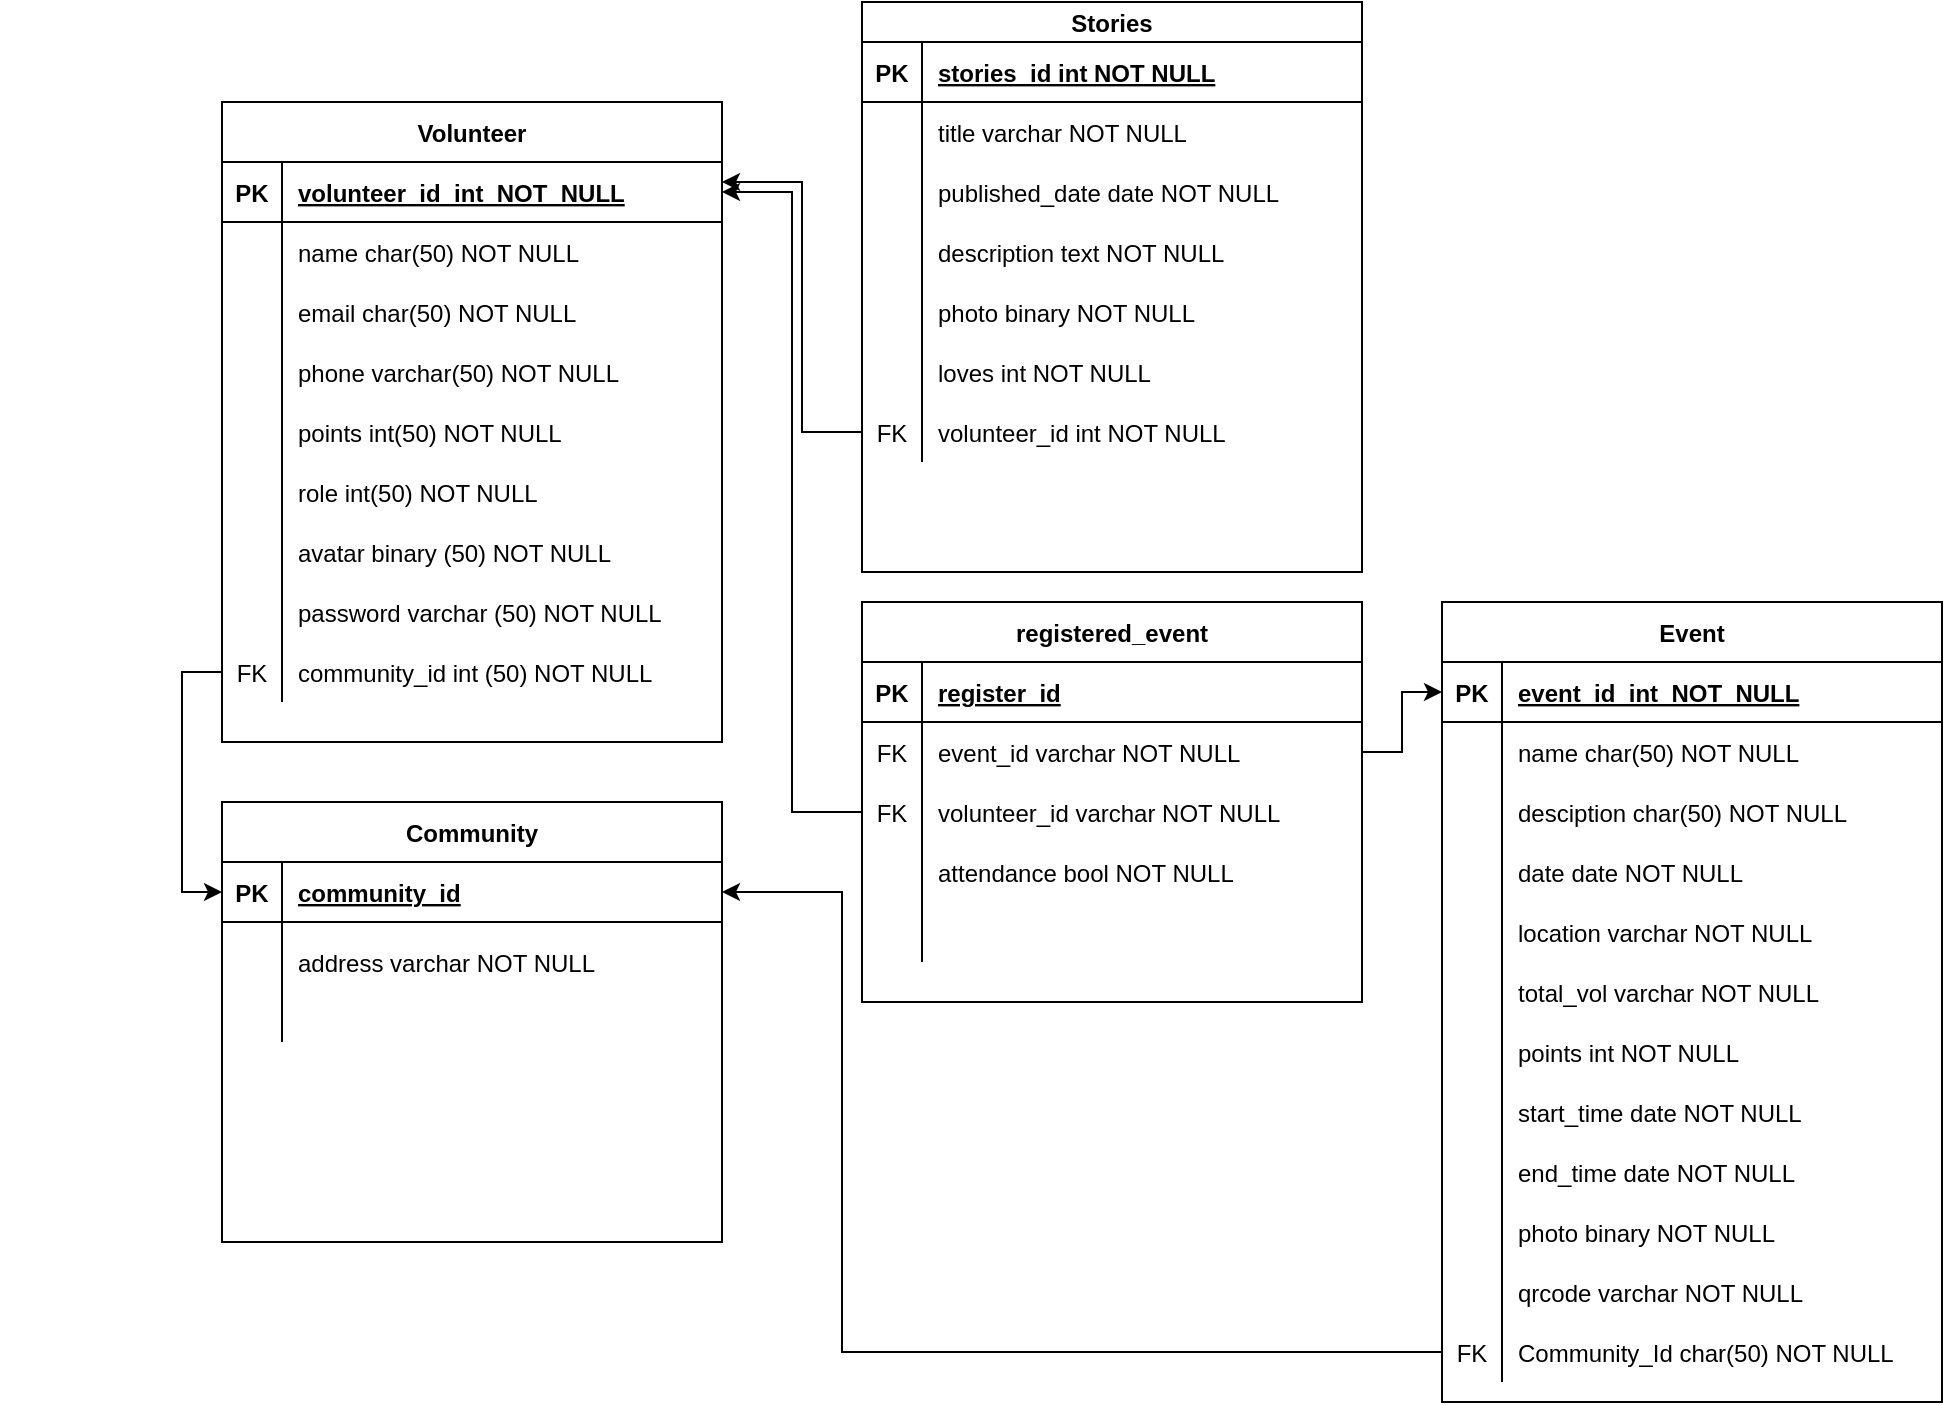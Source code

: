 <mxfile version="13.6.0" type="github">
  <diagram id="R2lEEEUBdFMjLlhIrx00" name="Page-1">
    <mxGraphModel dx="2208" dy="614" grid="1" gridSize="10" guides="1" tooltips="1" connect="1" arrows="1" fold="1" page="1" pageScale="1" pageWidth="850" pageHeight="1100" math="0" shadow="0" extFonts="Permanent Marker^https://fonts.googleapis.com/css?family=Permanent+Marker">
      <root>
        <mxCell id="0" />
        <mxCell id="1" parent="0" />
        <mxCell id="UrVOY2T2oLDx4x-EvU1f-36" style="edgeStyle=orthogonalEdgeStyle;rounded=0;orthogonalLoop=1;jettySize=auto;html=1;exitX=0;exitY=0.5;exitDx=0;exitDy=0;entryX=0;entryY=0.5;entryDx=0;entryDy=0;" parent="1" source="wytspGFwiW26SMxLXYk_-42" target="C-vyLk0tnHw3VtMMgP7b-14" edge="1">
          <mxGeometry relative="1" as="geometry" />
        </mxCell>
        <mxCell id="C-vyLk0tnHw3VtMMgP7b-2" value="Stories" style="shape=table;startSize=20;container=1;collapsible=1;childLayout=tableLayout;fixedRows=1;rowLines=0;fontStyle=1;align=center;resizeLast=1;" parent="1" vertex="1">
          <mxGeometry x="190" width="250" height="285" as="geometry" />
        </mxCell>
        <mxCell id="C-vyLk0tnHw3VtMMgP7b-3" value="" style="shape=partialRectangle;collapsible=0;dropTarget=0;pointerEvents=0;fillColor=none;points=[[0,0.5],[1,0.5]];portConstraint=eastwest;top=0;left=0;right=0;bottom=1;" parent="C-vyLk0tnHw3VtMMgP7b-2" vertex="1">
          <mxGeometry y="20" width="250" height="30" as="geometry" />
        </mxCell>
        <mxCell id="C-vyLk0tnHw3VtMMgP7b-4" value="PK" style="shape=partialRectangle;overflow=hidden;connectable=0;fillColor=none;top=0;left=0;bottom=0;right=0;fontStyle=1;" parent="C-vyLk0tnHw3VtMMgP7b-3" vertex="1">
          <mxGeometry width="30" height="30" as="geometry" />
        </mxCell>
        <mxCell id="C-vyLk0tnHw3VtMMgP7b-5" value="stories_id int NOT NULL " style="shape=partialRectangle;overflow=hidden;connectable=0;fillColor=none;top=0;left=0;bottom=0;right=0;align=left;spacingLeft=6;fontStyle=5;" parent="C-vyLk0tnHw3VtMMgP7b-3" vertex="1">
          <mxGeometry x="30" width="220" height="30" as="geometry" />
        </mxCell>
        <mxCell id="C-vyLk0tnHw3VtMMgP7b-6" value="" style="shape=partialRectangle;collapsible=0;dropTarget=0;pointerEvents=0;fillColor=none;points=[[0,0.5],[1,0.5]];portConstraint=eastwest;top=0;left=0;right=0;bottom=0;" parent="C-vyLk0tnHw3VtMMgP7b-2" vertex="1">
          <mxGeometry y="50" width="250" height="30" as="geometry" />
        </mxCell>
        <mxCell id="C-vyLk0tnHw3VtMMgP7b-7" value="" style="shape=partialRectangle;overflow=hidden;connectable=0;fillColor=none;top=0;left=0;bottom=0;right=0;" parent="C-vyLk0tnHw3VtMMgP7b-6" vertex="1">
          <mxGeometry width="30" height="30" as="geometry" />
        </mxCell>
        <mxCell id="C-vyLk0tnHw3VtMMgP7b-8" value="title varchar NOT NULL" style="shape=partialRectangle;overflow=hidden;connectable=0;fillColor=none;top=0;left=0;bottom=0;right=0;align=left;spacingLeft=6;" parent="C-vyLk0tnHw3VtMMgP7b-6" vertex="1">
          <mxGeometry x="30" width="220" height="30" as="geometry" />
        </mxCell>
        <mxCell id="C-vyLk0tnHw3VtMMgP7b-9" value="" style="shape=partialRectangle;collapsible=0;dropTarget=0;pointerEvents=0;fillColor=none;points=[[0,0.5],[1,0.5]];portConstraint=eastwest;top=0;left=0;right=0;bottom=0;" parent="C-vyLk0tnHw3VtMMgP7b-2" vertex="1">
          <mxGeometry y="80" width="250" height="30" as="geometry" />
        </mxCell>
        <mxCell id="C-vyLk0tnHw3VtMMgP7b-10" value="" style="shape=partialRectangle;overflow=hidden;connectable=0;fillColor=none;top=0;left=0;bottom=0;right=0;" parent="C-vyLk0tnHw3VtMMgP7b-9" vertex="1">
          <mxGeometry width="30" height="30" as="geometry" />
        </mxCell>
        <mxCell id="C-vyLk0tnHw3VtMMgP7b-11" value="published_date date NOT NULL" style="shape=partialRectangle;overflow=hidden;connectable=0;fillColor=none;top=0;left=0;bottom=0;right=0;align=left;spacingLeft=6;" parent="C-vyLk0tnHw3VtMMgP7b-9" vertex="1">
          <mxGeometry x="30" width="220" height="30" as="geometry" />
        </mxCell>
        <mxCell id="wytspGFwiW26SMxLXYk_-59" value="" style="shape=partialRectangle;collapsible=0;dropTarget=0;pointerEvents=0;fillColor=none;top=0;left=0;bottom=0;right=0;points=[[0,0.5],[1,0.5]];portConstraint=eastwest;" vertex="1" parent="C-vyLk0tnHw3VtMMgP7b-2">
          <mxGeometry y="110" width="250" height="30" as="geometry" />
        </mxCell>
        <mxCell id="wytspGFwiW26SMxLXYk_-60" value="" style="shape=partialRectangle;connectable=0;fillColor=none;top=0;left=0;bottom=0;right=0;editable=1;overflow=hidden;" vertex="1" parent="wytspGFwiW26SMxLXYk_-59">
          <mxGeometry width="30" height="30" as="geometry" />
        </mxCell>
        <mxCell id="wytspGFwiW26SMxLXYk_-61" value="description text NOT NULL" style="shape=partialRectangle;connectable=0;fillColor=none;top=0;left=0;bottom=0;right=0;align=left;spacingLeft=6;overflow=hidden;" vertex="1" parent="wytspGFwiW26SMxLXYk_-59">
          <mxGeometry x="30" width="220" height="30" as="geometry" />
        </mxCell>
        <mxCell id="wytspGFwiW26SMxLXYk_-66" value="" style="shape=partialRectangle;collapsible=0;dropTarget=0;pointerEvents=0;fillColor=none;top=0;left=0;bottom=0;right=0;points=[[0,0.5],[1,0.5]];portConstraint=eastwest;" vertex="1" parent="C-vyLk0tnHw3VtMMgP7b-2">
          <mxGeometry y="140" width="250" height="30" as="geometry" />
        </mxCell>
        <mxCell id="wytspGFwiW26SMxLXYk_-67" value="" style="shape=partialRectangle;connectable=0;fillColor=none;top=0;left=0;bottom=0;right=0;editable=1;overflow=hidden;" vertex="1" parent="wytspGFwiW26SMxLXYk_-66">
          <mxGeometry width="30" height="30" as="geometry" />
        </mxCell>
        <mxCell id="wytspGFwiW26SMxLXYk_-68" value="photo binary NOT NULL" style="shape=partialRectangle;connectable=0;fillColor=none;top=0;left=0;bottom=0;right=0;align=left;spacingLeft=6;overflow=hidden;" vertex="1" parent="wytspGFwiW26SMxLXYk_-66">
          <mxGeometry x="30" width="220" height="30" as="geometry" />
        </mxCell>
        <mxCell id="wytspGFwiW26SMxLXYk_-69" value="" style="shape=partialRectangle;collapsible=0;dropTarget=0;pointerEvents=0;fillColor=none;top=0;left=0;bottom=0;right=0;points=[[0,0.5],[1,0.5]];portConstraint=eastwest;" vertex="1" parent="C-vyLk0tnHw3VtMMgP7b-2">
          <mxGeometry y="170" width="250" height="30" as="geometry" />
        </mxCell>
        <mxCell id="wytspGFwiW26SMxLXYk_-70" value="" style="shape=partialRectangle;connectable=0;fillColor=none;top=0;left=0;bottom=0;right=0;editable=1;overflow=hidden;" vertex="1" parent="wytspGFwiW26SMxLXYk_-69">
          <mxGeometry width="30" height="30" as="geometry" />
        </mxCell>
        <mxCell id="wytspGFwiW26SMxLXYk_-71" value="loves int NOT NULL" style="shape=partialRectangle;connectable=0;fillColor=none;top=0;left=0;bottom=0;right=0;align=left;spacingLeft=6;overflow=hidden;" vertex="1" parent="wytspGFwiW26SMxLXYk_-69">
          <mxGeometry x="30" width="220" height="30" as="geometry" />
        </mxCell>
        <mxCell id="wytspGFwiW26SMxLXYk_-72" value="" style="shape=partialRectangle;collapsible=0;dropTarget=0;pointerEvents=0;fillColor=none;top=0;left=0;bottom=0;right=0;points=[[0,0.5],[1,0.5]];portConstraint=eastwest;" vertex="1" parent="C-vyLk0tnHw3VtMMgP7b-2">
          <mxGeometry y="200" width="250" height="30" as="geometry" />
        </mxCell>
        <mxCell id="wytspGFwiW26SMxLXYk_-73" value="FK" style="shape=partialRectangle;connectable=0;fillColor=none;top=0;left=0;bottom=0;right=0;fontStyle=0;overflow=hidden;" vertex="1" parent="wytspGFwiW26SMxLXYk_-72">
          <mxGeometry width="30" height="30" as="geometry" />
        </mxCell>
        <mxCell id="wytspGFwiW26SMxLXYk_-74" value="volunteer_id int NOT NULL" style="shape=partialRectangle;connectable=0;fillColor=none;top=0;left=0;bottom=0;right=0;align=left;spacingLeft=6;fontStyle=0;overflow=hidden;" vertex="1" parent="wytspGFwiW26SMxLXYk_-72">
          <mxGeometry x="30" width="220" height="30" as="geometry" />
        </mxCell>
        <mxCell id="C-vyLk0tnHw3VtMMgP7b-23" value="Volunteer" style="shape=table;startSize=30;container=1;collapsible=1;childLayout=tableLayout;fixedRows=1;rowLines=0;fontStyle=1;align=center;resizeLast=1;" parent="1" vertex="1">
          <mxGeometry x="-130" y="50" width="250" height="320" as="geometry">
            <mxRectangle x="-240" y="40" width="90" height="30" as="alternateBounds" />
          </mxGeometry>
        </mxCell>
        <mxCell id="C-vyLk0tnHw3VtMMgP7b-24" value="" style="shape=partialRectangle;collapsible=0;dropTarget=0;pointerEvents=0;fillColor=none;points=[[0,0.5],[1,0.5]];portConstraint=eastwest;top=0;left=0;right=0;bottom=1;" parent="C-vyLk0tnHw3VtMMgP7b-23" vertex="1">
          <mxGeometry y="30" width="250" height="30" as="geometry" />
        </mxCell>
        <mxCell id="C-vyLk0tnHw3VtMMgP7b-25" value="PK" style="shape=partialRectangle;overflow=hidden;connectable=0;fillColor=none;top=0;left=0;bottom=0;right=0;fontStyle=1;" parent="C-vyLk0tnHw3VtMMgP7b-24" vertex="1">
          <mxGeometry width="30" height="30" as="geometry" />
        </mxCell>
        <mxCell id="C-vyLk0tnHw3VtMMgP7b-26" value="volunteer_id_int_NOT_NULL" style="shape=partialRectangle;overflow=hidden;connectable=0;fillColor=none;top=0;left=0;bottom=0;right=0;align=left;spacingLeft=6;fontStyle=5;" parent="C-vyLk0tnHw3VtMMgP7b-24" vertex="1">
          <mxGeometry x="30" width="220" height="30" as="geometry" />
        </mxCell>
        <mxCell id="C-vyLk0tnHw3VtMMgP7b-27" value="" style="shape=partialRectangle;collapsible=0;dropTarget=0;pointerEvents=0;fillColor=none;points=[[0,0.5],[1,0.5]];portConstraint=eastwest;top=0;left=0;right=0;bottom=0;" parent="C-vyLk0tnHw3VtMMgP7b-23" vertex="1">
          <mxGeometry y="60" width="250" height="30" as="geometry" />
        </mxCell>
        <mxCell id="C-vyLk0tnHw3VtMMgP7b-28" value="" style="shape=partialRectangle;overflow=hidden;connectable=0;fillColor=none;top=0;left=0;bottom=0;right=0;" parent="C-vyLk0tnHw3VtMMgP7b-27" vertex="1">
          <mxGeometry width="30" height="30" as="geometry" />
        </mxCell>
        <mxCell id="C-vyLk0tnHw3VtMMgP7b-29" value="name char(50) NOT NULL" style="shape=partialRectangle;overflow=hidden;connectable=0;fillColor=none;top=0;left=0;bottom=0;right=0;align=left;spacingLeft=6;" parent="C-vyLk0tnHw3VtMMgP7b-27" vertex="1">
          <mxGeometry x="30" width="220" height="30" as="geometry" />
        </mxCell>
        <mxCell id="wytspGFwiW26SMxLXYk_-13" value="" style="shape=partialRectangle;collapsible=0;dropTarget=0;pointerEvents=0;fillColor=none;top=0;left=0;bottom=0;right=0;points=[[0,0.5],[1,0.5]];portConstraint=eastwest;" vertex="1" parent="C-vyLk0tnHw3VtMMgP7b-23">
          <mxGeometry y="90" width="250" height="30" as="geometry" />
        </mxCell>
        <mxCell id="wytspGFwiW26SMxLXYk_-14" value="" style="shape=partialRectangle;connectable=0;fillColor=none;top=0;left=0;bottom=0;right=0;fontStyle=0;overflow=hidden;" vertex="1" parent="wytspGFwiW26SMxLXYk_-13">
          <mxGeometry width="30" height="30" as="geometry" />
        </mxCell>
        <mxCell id="wytspGFwiW26SMxLXYk_-15" value="email char(50) NOT NULL" style="shape=partialRectangle;connectable=0;fillColor=none;top=0;left=0;bottom=0;right=0;align=left;spacingLeft=6;fontStyle=0;overflow=hidden;" vertex="1" parent="wytspGFwiW26SMxLXYk_-13">
          <mxGeometry x="30" width="220" height="30" as="geometry" />
        </mxCell>
        <mxCell id="wytspGFwiW26SMxLXYk_-19" value="" style="shape=partialRectangle;collapsible=0;dropTarget=0;pointerEvents=0;fillColor=none;top=0;left=0;bottom=0;right=0;points=[[0,0.5],[1,0.5]];portConstraint=eastwest;" vertex="1" parent="C-vyLk0tnHw3VtMMgP7b-23">
          <mxGeometry y="120" width="250" height="30" as="geometry" />
        </mxCell>
        <mxCell id="wytspGFwiW26SMxLXYk_-20" value="" style="shape=partialRectangle;connectable=0;fillColor=none;top=0;left=0;bottom=0;right=0;editable=1;overflow=hidden;" vertex="1" parent="wytspGFwiW26SMxLXYk_-19">
          <mxGeometry width="30" height="30" as="geometry" />
        </mxCell>
        <mxCell id="wytspGFwiW26SMxLXYk_-21" value="phone varchar(50) NOT NULL" style="shape=partialRectangle;connectable=0;fillColor=none;top=0;left=0;bottom=0;right=0;align=left;spacingLeft=6;overflow=hidden;" vertex="1" parent="wytspGFwiW26SMxLXYk_-19">
          <mxGeometry x="30" width="220" height="30" as="geometry" />
        </mxCell>
        <mxCell id="wytspGFwiW26SMxLXYk_-29" value="" style="shape=partialRectangle;collapsible=0;dropTarget=0;pointerEvents=0;fillColor=none;top=0;left=0;bottom=0;right=0;points=[[0,0.5],[1,0.5]];portConstraint=eastwest;" vertex="1" parent="C-vyLk0tnHw3VtMMgP7b-23">
          <mxGeometry y="150" width="250" height="30" as="geometry" />
        </mxCell>
        <mxCell id="wytspGFwiW26SMxLXYk_-30" value="" style="shape=partialRectangle;connectable=0;fillColor=none;top=0;left=0;bottom=0;right=0;fontStyle=0;overflow=hidden;" vertex="1" parent="wytspGFwiW26SMxLXYk_-29">
          <mxGeometry width="30" height="30" as="geometry" />
        </mxCell>
        <mxCell id="wytspGFwiW26SMxLXYk_-31" value="points int(50) NOT NULL" style="shape=partialRectangle;connectable=0;fillColor=none;top=0;left=0;bottom=0;right=0;align=left;spacingLeft=6;fontStyle=0;overflow=hidden;" vertex="1" parent="wytspGFwiW26SMxLXYk_-29">
          <mxGeometry x="30" width="220" height="30" as="geometry" />
        </mxCell>
        <mxCell id="wytspGFwiW26SMxLXYk_-36" value="" style="shape=partialRectangle;collapsible=0;dropTarget=0;pointerEvents=0;fillColor=none;top=0;left=0;bottom=0;right=0;points=[[0,0.5],[1,0.5]];portConstraint=eastwest;" vertex="1" parent="C-vyLk0tnHw3VtMMgP7b-23">
          <mxGeometry y="180" width="250" height="30" as="geometry" />
        </mxCell>
        <mxCell id="wytspGFwiW26SMxLXYk_-37" value="" style="shape=partialRectangle;connectable=0;fillColor=none;top=0;left=0;bottom=0;right=0;fontStyle=0;overflow=hidden;" vertex="1" parent="wytspGFwiW26SMxLXYk_-36">
          <mxGeometry width="30" height="30" as="geometry" />
        </mxCell>
        <mxCell id="wytspGFwiW26SMxLXYk_-38" value="role int(50) NOT NULL" style="shape=partialRectangle;connectable=0;fillColor=none;top=0;left=0;bottom=0;right=0;align=left;spacingLeft=6;fontStyle=0;overflow=hidden;" vertex="1" parent="wytspGFwiW26SMxLXYk_-36">
          <mxGeometry x="30" width="220" height="30" as="geometry" />
        </mxCell>
        <mxCell id="wytspGFwiW26SMxLXYk_-45" value="" style="shape=partialRectangle;collapsible=0;dropTarget=0;pointerEvents=0;fillColor=none;top=0;left=0;bottom=0;right=0;points=[[0,0.5],[1,0.5]];portConstraint=eastwest;" vertex="1" parent="C-vyLk0tnHw3VtMMgP7b-23">
          <mxGeometry y="210" width="250" height="30" as="geometry" />
        </mxCell>
        <mxCell id="wytspGFwiW26SMxLXYk_-46" value="" style="shape=partialRectangle;connectable=0;fillColor=none;top=0;left=0;bottom=0;right=0;fontStyle=0;overflow=hidden;" vertex="1" parent="wytspGFwiW26SMxLXYk_-45">
          <mxGeometry width="30" height="30" as="geometry" />
        </mxCell>
        <mxCell id="wytspGFwiW26SMxLXYk_-47" value="avatar binary (50) NOT NULL" style="shape=partialRectangle;connectable=0;fillColor=none;top=0;left=0;bottom=0;right=0;align=left;spacingLeft=6;fontStyle=0;overflow=hidden;" vertex="1" parent="wytspGFwiW26SMxLXYk_-45">
          <mxGeometry x="30" width="220" height="30" as="geometry" />
        </mxCell>
        <mxCell id="wytspGFwiW26SMxLXYk_-39" value="" style="shape=partialRectangle;collapsible=0;dropTarget=0;pointerEvents=0;fillColor=none;top=0;left=0;bottom=0;right=0;points=[[0,0.5],[1,0.5]];portConstraint=eastwest;" vertex="1" parent="C-vyLk0tnHw3VtMMgP7b-23">
          <mxGeometry y="240" width="250" height="30" as="geometry" />
        </mxCell>
        <mxCell id="wytspGFwiW26SMxLXYk_-40" value="" style="shape=partialRectangle;connectable=0;fillColor=none;top=0;left=0;bottom=0;right=0;fontStyle=0;overflow=hidden;" vertex="1" parent="wytspGFwiW26SMxLXYk_-39">
          <mxGeometry width="30" height="30" as="geometry" />
        </mxCell>
        <mxCell id="wytspGFwiW26SMxLXYk_-41" value="password varchar (50) NOT NULL" style="shape=partialRectangle;connectable=0;fillColor=none;top=0;left=0;bottom=0;right=0;align=left;spacingLeft=6;fontStyle=0;overflow=hidden;" vertex="1" parent="wytspGFwiW26SMxLXYk_-39">
          <mxGeometry x="30" width="220" height="30" as="geometry" />
        </mxCell>
        <mxCell id="wytspGFwiW26SMxLXYk_-42" value="" style="shape=partialRectangle;collapsible=0;dropTarget=0;pointerEvents=0;fillColor=none;top=0;left=0;bottom=0;right=0;points=[[0,0.5],[1,0.5]];portConstraint=eastwest;" vertex="1" parent="C-vyLk0tnHw3VtMMgP7b-23">
          <mxGeometry y="270" width="250" height="30" as="geometry" />
        </mxCell>
        <mxCell id="wytspGFwiW26SMxLXYk_-43" value="FK" style="shape=partialRectangle;connectable=0;fillColor=none;top=0;left=0;bottom=0;right=0;fontStyle=0;overflow=hidden;" vertex="1" parent="wytspGFwiW26SMxLXYk_-42">
          <mxGeometry width="30" height="30" as="geometry" />
        </mxCell>
        <mxCell id="wytspGFwiW26SMxLXYk_-44" value="community_id int (50) NOT NULL" style="shape=partialRectangle;connectable=0;fillColor=none;top=0;left=0;bottom=0;right=0;align=left;spacingLeft=6;fontStyle=0;overflow=hidden;" vertex="1" parent="wytspGFwiW26SMxLXYk_-42">
          <mxGeometry x="30" width="220" height="30" as="geometry" />
        </mxCell>
        <mxCell id="UrVOY2T2oLDx4x-EvU1f-37" value="" style="group" parent="1" vertex="1" connectable="0">
          <mxGeometry x="-130" y="400" width="250" height="220" as="geometry" />
        </mxCell>
        <mxCell id="C-vyLk0tnHw3VtMMgP7b-13" value="Community" style="shape=table;startSize=30;container=1;collapsible=1;childLayout=tableLayout;fixedRows=1;rowLines=0;fontStyle=1;align=center;resizeLast=1;" parent="UrVOY2T2oLDx4x-EvU1f-37" vertex="1">
          <mxGeometry width="250" height="220" as="geometry" />
        </mxCell>
        <mxCell id="C-vyLk0tnHw3VtMMgP7b-14" value="" style="shape=partialRectangle;collapsible=0;dropTarget=0;pointerEvents=0;fillColor=none;points=[[0,0.5],[1,0.5]];portConstraint=eastwest;top=0;left=0;right=0;bottom=1;" parent="C-vyLk0tnHw3VtMMgP7b-13" vertex="1">
          <mxGeometry y="30" width="250" height="30" as="geometry" />
        </mxCell>
        <mxCell id="C-vyLk0tnHw3VtMMgP7b-15" value="PK" style="shape=partialRectangle;overflow=hidden;connectable=0;fillColor=none;top=0;left=0;bottom=0;right=0;fontStyle=1;" parent="C-vyLk0tnHw3VtMMgP7b-14" vertex="1">
          <mxGeometry width="30" height="30" as="geometry" />
        </mxCell>
        <mxCell id="C-vyLk0tnHw3VtMMgP7b-16" value="community_id" style="shape=partialRectangle;overflow=hidden;connectable=0;fillColor=none;top=0;left=0;bottom=0;right=0;align=left;spacingLeft=6;fontStyle=5;" parent="C-vyLk0tnHw3VtMMgP7b-14" vertex="1">
          <mxGeometry x="30" width="220" height="30" as="geometry" />
        </mxCell>
        <mxCell id="C-vyLk0tnHw3VtMMgP7b-17" value="" style="shape=partialRectangle;collapsible=0;dropTarget=0;pointerEvents=0;fillColor=none;points=[[0,0.5],[1,0.5]];portConstraint=eastwest;top=0;left=0;right=0;bottom=0;" parent="C-vyLk0tnHw3VtMMgP7b-13" vertex="1">
          <mxGeometry y="60" width="250" height="30" as="geometry" />
        </mxCell>
        <mxCell id="C-vyLk0tnHw3VtMMgP7b-18" value="" style="shape=partialRectangle;overflow=hidden;connectable=0;fillColor=none;top=0;left=0;bottom=0;right=0;" parent="C-vyLk0tnHw3VtMMgP7b-17" vertex="1">
          <mxGeometry width="30" height="30" as="geometry" />
        </mxCell>
        <mxCell id="C-vyLk0tnHw3VtMMgP7b-19" value="" style="shape=partialRectangle;overflow=hidden;connectable=0;fillColor=none;top=0;left=0;bottom=0;right=0;align=left;spacingLeft=6;" parent="C-vyLk0tnHw3VtMMgP7b-17" vertex="1">
          <mxGeometry x="30" width="220" height="30" as="geometry" />
        </mxCell>
        <mxCell id="C-vyLk0tnHw3VtMMgP7b-20" value="" style="shape=partialRectangle;collapsible=0;dropTarget=0;pointerEvents=0;fillColor=none;points=[[0,0.5],[1,0.5]];portConstraint=eastwest;top=0;left=0;right=0;bottom=0;" parent="C-vyLk0tnHw3VtMMgP7b-13" vertex="1">
          <mxGeometry y="90" width="250" height="30" as="geometry" />
        </mxCell>
        <mxCell id="C-vyLk0tnHw3VtMMgP7b-21" value="" style="shape=partialRectangle;overflow=hidden;connectable=0;fillColor=none;top=0;left=0;bottom=0;right=0;" parent="C-vyLk0tnHw3VtMMgP7b-20" vertex="1">
          <mxGeometry width="30" height="30" as="geometry" />
        </mxCell>
        <mxCell id="C-vyLk0tnHw3VtMMgP7b-22" value="" style="shape=partialRectangle;overflow=hidden;connectable=0;fillColor=none;top=0;left=0;bottom=0;right=0;align=left;spacingLeft=6;" parent="C-vyLk0tnHw3VtMMgP7b-20" vertex="1">
          <mxGeometry x="30" width="220" height="30" as="geometry" />
        </mxCell>
        <mxCell id="UrVOY2T2oLDx4x-EvU1f-34" value="address varchar NOT NULL" style="shape=partialRectangle;overflow=hidden;connectable=0;fillColor=none;top=0;left=0;bottom=0;right=0;align=left;spacingLeft=6;" parent="UrVOY2T2oLDx4x-EvU1f-37" vertex="1">
          <mxGeometry x="30" y="65" width="220" height="30" as="geometry" />
        </mxCell>
        <mxCell id="wytspGFwiW26SMxLXYk_-22" value="" style="shape=partialRectangle;collapsible=0;dropTarget=0;pointerEvents=0;fillColor=none;top=0;left=0;bottom=0;right=0;points=[[0,0.5],[1,0.5]];portConstraint=eastwest;" vertex="1" parent="1">
          <mxGeometry x="-240" y="200" width="250" height="30" as="geometry" />
        </mxCell>
        <mxCell id="wytspGFwiW26SMxLXYk_-23" value="" style="shape=partialRectangle;connectable=0;fillColor=none;top=0;left=0;bottom=0;right=0;editable=1;overflow=hidden;" vertex="1" parent="wytspGFwiW26SMxLXYk_-22">
          <mxGeometry width="30" height="30" as="geometry" />
        </mxCell>
        <mxCell id="UrVOY2T2oLDx4x-EvU1f-39" value="registered_event" style="shape=table;startSize=30;container=1;collapsible=1;childLayout=tableLayout;fixedRows=1;rowLines=0;fontStyle=1;align=center;resizeLast=1;" parent="1" vertex="1">
          <mxGeometry x="190" y="300" width="250" height="200" as="geometry" />
        </mxCell>
        <mxCell id="UrVOY2T2oLDx4x-EvU1f-40" value="" style="shape=partialRectangle;collapsible=0;dropTarget=0;pointerEvents=0;fillColor=none;points=[[0,0.5],[1,0.5]];portConstraint=eastwest;top=0;left=0;right=0;bottom=1;" parent="UrVOY2T2oLDx4x-EvU1f-39" vertex="1">
          <mxGeometry y="30" width="250" height="30" as="geometry" />
        </mxCell>
        <mxCell id="UrVOY2T2oLDx4x-EvU1f-41" value="PK" style="shape=partialRectangle;overflow=hidden;connectable=0;fillColor=none;top=0;left=0;bottom=0;right=0;fontStyle=1;" parent="UrVOY2T2oLDx4x-EvU1f-40" vertex="1">
          <mxGeometry width="30" height="30" as="geometry" />
        </mxCell>
        <mxCell id="UrVOY2T2oLDx4x-EvU1f-42" value="register_id" style="shape=partialRectangle;overflow=hidden;connectable=0;fillColor=none;top=0;left=0;bottom=0;right=0;align=left;spacingLeft=6;fontStyle=5;" parent="UrVOY2T2oLDx4x-EvU1f-40" vertex="1">
          <mxGeometry x="30" width="220" height="30" as="geometry" />
        </mxCell>
        <mxCell id="UrVOY2T2oLDx4x-EvU1f-43" value="" style="shape=partialRectangle;collapsible=0;dropTarget=0;pointerEvents=0;fillColor=none;points=[[0,0.5],[1,0.5]];portConstraint=eastwest;top=0;left=0;right=0;bottom=0;" parent="UrVOY2T2oLDx4x-EvU1f-39" vertex="1">
          <mxGeometry y="60" width="250" height="30" as="geometry" />
        </mxCell>
        <mxCell id="UrVOY2T2oLDx4x-EvU1f-44" value="FK" style="shape=partialRectangle;overflow=hidden;connectable=0;fillColor=none;top=0;left=0;bottom=0;right=0;" parent="UrVOY2T2oLDx4x-EvU1f-43" vertex="1">
          <mxGeometry width="30" height="30" as="geometry" />
        </mxCell>
        <mxCell id="UrVOY2T2oLDx4x-EvU1f-45" value="event_id varchar NOT NULL" style="shape=partialRectangle;overflow=hidden;connectable=0;fillColor=none;top=0;left=0;bottom=0;right=0;align=left;spacingLeft=6;" parent="UrVOY2T2oLDx4x-EvU1f-43" vertex="1">
          <mxGeometry x="30" width="220" height="30" as="geometry" />
        </mxCell>
        <mxCell id="wytspGFwiW26SMxLXYk_-55" value="" style="shape=partialRectangle;collapsible=0;dropTarget=0;pointerEvents=0;fillColor=none;top=0;left=0;bottom=0;right=0;points=[[0,0.5],[1,0.5]];portConstraint=eastwest;" vertex="1" parent="UrVOY2T2oLDx4x-EvU1f-39">
          <mxGeometry y="90" width="250" height="30" as="geometry" />
        </mxCell>
        <mxCell id="wytspGFwiW26SMxLXYk_-56" value="FK" style="shape=partialRectangle;connectable=0;fillColor=none;top=0;left=0;bottom=0;right=0;fontStyle=0;overflow=hidden;" vertex="1" parent="wytspGFwiW26SMxLXYk_-55">
          <mxGeometry width="30" height="30" as="geometry" />
        </mxCell>
        <mxCell id="wytspGFwiW26SMxLXYk_-57" value="volunteer_id varchar NOT NULL" style="shape=partialRectangle;connectable=0;fillColor=none;top=0;left=0;bottom=0;right=0;align=left;spacingLeft=6;fontStyle=0;overflow=hidden;" vertex="1" parent="wytspGFwiW26SMxLXYk_-55">
          <mxGeometry x="30" width="220" height="30" as="geometry" />
        </mxCell>
        <mxCell id="wytspGFwiW26SMxLXYk_-52" value="" style="shape=partialRectangle;collapsible=0;dropTarget=0;pointerEvents=0;fillColor=none;top=0;left=0;bottom=0;right=0;points=[[0,0.5],[1,0.5]];portConstraint=eastwest;" vertex="1" parent="UrVOY2T2oLDx4x-EvU1f-39">
          <mxGeometry y="120" width="250" height="30" as="geometry" />
        </mxCell>
        <mxCell id="wytspGFwiW26SMxLXYk_-53" value="" style="shape=partialRectangle;connectable=0;fillColor=none;top=0;left=0;bottom=0;right=0;fontStyle=0;overflow=hidden;" vertex="1" parent="wytspGFwiW26SMxLXYk_-52">
          <mxGeometry width="30" height="30" as="geometry" />
        </mxCell>
        <mxCell id="wytspGFwiW26SMxLXYk_-54" value="attendance bool NOT NULL" style="shape=partialRectangle;connectable=0;fillColor=none;top=0;left=0;bottom=0;right=0;align=left;spacingLeft=6;fontStyle=0;overflow=hidden;" vertex="1" parent="wytspGFwiW26SMxLXYk_-52">
          <mxGeometry x="30" width="220" height="30" as="geometry" />
        </mxCell>
        <mxCell id="wytspGFwiW26SMxLXYk_-48" value="" style="shape=partialRectangle;collapsible=0;dropTarget=0;pointerEvents=0;fillColor=none;top=0;left=0;bottom=0;right=0;points=[[0,0.5],[1,0.5]];portConstraint=eastwest;" vertex="1" parent="UrVOY2T2oLDx4x-EvU1f-39">
          <mxGeometry y="150" width="250" height="30" as="geometry" />
        </mxCell>
        <mxCell id="wytspGFwiW26SMxLXYk_-49" value="" style="shape=partialRectangle;connectable=0;fillColor=none;top=0;left=0;bottom=0;right=0;fontStyle=0;overflow=hidden;" vertex="1" parent="wytspGFwiW26SMxLXYk_-48">
          <mxGeometry width="30" height="30" as="geometry" />
        </mxCell>
        <mxCell id="wytspGFwiW26SMxLXYk_-50" value="" style="shape=partialRectangle;connectable=0;fillColor=none;top=0;left=0;bottom=0;right=0;align=left;spacingLeft=6;fontStyle=0;overflow=hidden;" vertex="1" parent="wytspGFwiW26SMxLXYk_-48">
          <mxGeometry x="30" width="220" height="30" as="geometry" />
        </mxCell>
        <mxCell id="UrVOY2T2oLDx4x-EvU1f-11" value="Event" style="shape=table;startSize=30;container=1;collapsible=1;childLayout=tableLayout;fixedRows=1;rowLines=0;fontStyle=1;align=center;resizeLast=1;" parent="1" vertex="1">
          <mxGeometry x="480" y="300" width="250" height="400" as="geometry" />
        </mxCell>
        <mxCell id="UrVOY2T2oLDx4x-EvU1f-12" value="" style="shape=partialRectangle;collapsible=0;dropTarget=0;pointerEvents=0;fillColor=none;points=[[0,0.5],[1,0.5]];portConstraint=eastwest;top=0;left=0;right=0;bottom=1;" parent="UrVOY2T2oLDx4x-EvU1f-11" vertex="1">
          <mxGeometry y="30" width="250" height="30" as="geometry" />
        </mxCell>
        <mxCell id="UrVOY2T2oLDx4x-EvU1f-13" value="PK" style="shape=partialRectangle;overflow=hidden;connectable=0;fillColor=none;top=0;left=0;bottom=0;right=0;fontStyle=1;" parent="UrVOY2T2oLDx4x-EvU1f-12" vertex="1">
          <mxGeometry width="30" height="30" as="geometry" />
        </mxCell>
        <mxCell id="UrVOY2T2oLDx4x-EvU1f-14" value="event_id_int_NOT_NULL" style="shape=partialRectangle;overflow=hidden;connectable=0;fillColor=none;top=0;left=0;bottom=0;right=0;align=left;spacingLeft=6;fontStyle=5;" parent="UrVOY2T2oLDx4x-EvU1f-12" vertex="1">
          <mxGeometry x="30" width="220" height="30" as="geometry" />
        </mxCell>
        <mxCell id="UrVOY2T2oLDx4x-EvU1f-15" value="" style="shape=partialRectangle;collapsible=0;dropTarget=0;pointerEvents=0;fillColor=none;points=[[0,0.5],[1,0.5]];portConstraint=eastwest;top=0;left=0;right=0;bottom=0;" parent="UrVOY2T2oLDx4x-EvU1f-11" vertex="1">
          <mxGeometry y="60" width="250" height="30" as="geometry" />
        </mxCell>
        <mxCell id="UrVOY2T2oLDx4x-EvU1f-16" value="" style="shape=partialRectangle;overflow=hidden;connectable=0;fillColor=none;top=0;left=0;bottom=0;right=0;" parent="UrVOY2T2oLDx4x-EvU1f-15" vertex="1">
          <mxGeometry width="30" height="30" as="geometry" />
        </mxCell>
        <mxCell id="UrVOY2T2oLDx4x-EvU1f-17" value="name char(50) NOT NULL" style="shape=partialRectangle;overflow=hidden;connectable=0;fillColor=none;top=0;left=0;bottom=0;right=0;align=left;spacingLeft=6;" parent="UrVOY2T2oLDx4x-EvU1f-15" vertex="1">
          <mxGeometry x="30" width="220" height="30" as="geometry" />
        </mxCell>
        <mxCell id="wytspGFwiW26SMxLXYk_-77" value="" style="shape=partialRectangle;collapsible=0;dropTarget=0;pointerEvents=0;fillColor=none;top=0;left=0;bottom=0;right=0;points=[[0,0.5],[1,0.5]];portConstraint=eastwest;" vertex="1" parent="UrVOY2T2oLDx4x-EvU1f-11">
          <mxGeometry y="90" width="250" height="30" as="geometry" />
        </mxCell>
        <mxCell id="wytspGFwiW26SMxLXYk_-78" value="" style="shape=partialRectangle;connectable=0;fillColor=none;top=0;left=0;bottom=0;right=0;editable=1;overflow=hidden;" vertex="1" parent="wytspGFwiW26SMxLXYk_-77">
          <mxGeometry width="30" height="30" as="geometry" />
        </mxCell>
        <mxCell id="wytspGFwiW26SMxLXYk_-79" value="desciption char(50) NOT NULL" style="shape=partialRectangle;connectable=0;fillColor=none;top=0;left=0;bottom=0;right=0;align=left;spacingLeft=6;overflow=hidden;" vertex="1" parent="wytspGFwiW26SMxLXYk_-77">
          <mxGeometry x="30" width="220" height="30" as="geometry" />
        </mxCell>
        <mxCell id="wytspGFwiW26SMxLXYk_-98" value="" style="shape=partialRectangle;collapsible=0;dropTarget=0;pointerEvents=0;fillColor=none;top=0;left=0;bottom=0;right=0;points=[[0,0.5],[1,0.5]];portConstraint=eastwest;" vertex="1" parent="UrVOY2T2oLDx4x-EvU1f-11">
          <mxGeometry y="120" width="250" height="30" as="geometry" />
        </mxCell>
        <mxCell id="wytspGFwiW26SMxLXYk_-99" value="" style="shape=partialRectangle;connectable=0;fillColor=none;top=0;left=0;bottom=0;right=0;editable=1;overflow=hidden;" vertex="1" parent="wytspGFwiW26SMxLXYk_-98">
          <mxGeometry width="30" height="30" as="geometry" />
        </mxCell>
        <mxCell id="wytspGFwiW26SMxLXYk_-100" value="date date NOT NULL" style="shape=partialRectangle;connectable=0;fillColor=none;top=0;left=0;bottom=0;right=0;align=left;spacingLeft=6;overflow=hidden;" vertex="1" parent="wytspGFwiW26SMxLXYk_-98">
          <mxGeometry x="30" width="220" height="30" as="geometry" />
        </mxCell>
        <mxCell id="wytspGFwiW26SMxLXYk_-101" value="" style="shape=partialRectangle;collapsible=0;dropTarget=0;pointerEvents=0;fillColor=none;top=0;left=0;bottom=0;right=0;points=[[0,0.5],[1,0.5]];portConstraint=eastwest;" vertex="1" parent="UrVOY2T2oLDx4x-EvU1f-11">
          <mxGeometry y="150" width="250" height="30" as="geometry" />
        </mxCell>
        <mxCell id="wytspGFwiW26SMxLXYk_-102" value="" style="shape=partialRectangle;connectable=0;fillColor=none;top=0;left=0;bottom=0;right=0;editable=1;overflow=hidden;" vertex="1" parent="wytspGFwiW26SMxLXYk_-101">
          <mxGeometry width="30" height="30" as="geometry" />
        </mxCell>
        <mxCell id="wytspGFwiW26SMxLXYk_-103" value="location varchar NOT NULL" style="shape=partialRectangle;connectable=0;fillColor=none;top=0;left=0;bottom=0;right=0;align=left;spacingLeft=6;overflow=hidden;" vertex="1" parent="wytspGFwiW26SMxLXYk_-101">
          <mxGeometry x="30" width="220" height="30" as="geometry" />
        </mxCell>
        <mxCell id="wytspGFwiW26SMxLXYk_-80" value="" style="shape=partialRectangle;collapsible=0;dropTarget=0;pointerEvents=0;fillColor=none;top=0;left=0;bottom=0;right=0;points=[[0,0.5],[1,0.5]];portConstraint=eastwest;" vertex="1" parent="UrVOY2T2oLDx4x-EvU1f-11">
          <mxGeometry y="180" width="250" height="30" as="geometry" />
        </mxCell>
        <mxCell id="wytspGFwiW26SMxLXYk_-81" value="" style="shape=partialRectangle;connectable=0;fillColor=none;top=0;left=0;bottom=0;right=0;editable=1;overflow=hidden;" vertex="1" parent="wytspGFwiW26SMxLXYk_-80">
          <mxGeometry width="30" height="30" as="geometry" />
        </mxCell>
        <mxCell id="wytspGFwiW26SMxLXYk_-82" value="total_vol varchar NOT NULL" style="shape=partialRectangle;connectable=0;fillColor=none;top=0;left=0;bottom=0;right=0;align=left;spacingLeft=6;overflow=hidden;" vertex="1" parent="wytspGFwiW26SMxLXYk_-80">
          <mxGeometry x="30" width="220" height="30" as="geometry" />
        </mxCell>
        <mxCell id="wytspGFwiW26SMxLXYk_-95" value="" style="shape=partialRectangle;collapsible=0;dropTarget=0;pointerEvents=0;fillColor=none;top=0;left=0;bottom=0;right=0;points=[[0,0.5],[1,0.5]];portConstraint=eastwest;" vertex="1" parent="UrVOY2T2oLDx4x-EvU1f-11">
          <mxGeometry y="210" width="250" height="30" as="geometry" />
        </mxCell>
        <mxCell id="wytspGFwiW26SMxLXYk_-96" value="" style="shape=partialRectangle;connectable=0;fillColor=none;top=0;left=0;bottom=0;right=0;editable=1;overflow=hidden;" vertex="1" parent="wytspGFwiW26SMxLXYk_-95">
          <mxGeometry width="30" height="30" as="geometry" />
        </mxCell>
        <mxCell id="wytspGFwiW26SMxLXYk_-97" value="points int NOT NULL" style="shape=partialRectangle;connectable=0;fillColor=none;top=0;left=0;bottom=0;right=0;align=left;spacingLeft=6;overflow=hidden;" vertex="1" parent="wytspGFwiW26SMxLXYk_-95">
          <mxGeometry x="30" width="220" height="30" as="geometry" />
        </mxCell>
        <mxCell id="wytspGFwiW26SMxLXYk_-92" value="" style="shape=partialRectangle;collapsible=0;dropTarget=0;pointerEvents=0;fillColor=none;top=0;left=0;bottom=0;right=0;points=[[0,0.5],[1,0.5]];portConstraint=eastwest;" vertex="1" parent="UrVOY2T2oLDx4x-EvU1f-11">
          <mxGeometry y="240" width="250" height="30" as="geometry" />
        </mxCell>
        <mxCell id="wytspGFwiW26SMxLXYk_-93" value="" style="shape=partialRectangle;connectable=0;fillColor=none;top=0;left=0;bottom=0;right=0;editable=1;overflow=hidden;" vertex="1" parent="wytspGFwiW26SMxLXYk_-92">
          <mxGeometry width="30" height="30" as="geometry" />
        </mxCell>
        <mxCell id="wytspGFwiW26SMxLXYk_-94" value="start_time date NOT NULL" style="shape=partialRectangle;connectable=0;fillColor=none;top=0;left=0;bottom=0;right=0;align=left;spacingLeft=6;overflow=hidden;" vertex="1" parent="wytspGFwiW26SMxLXYk_-92">
          <mxGeometry x="30" width="220" height="30" as="geometry" />
        </mxCell>
        <mxCell id="wytspGFwiW26SMxLXYk_-83" value="" style="shape=partialRectangle;collapsible=0;dropTarget=0;pointerEvents=0;fillColor=none;top=0;left=0;bottom=0;right=0;points=[[0,0.5],[1,0.5]];portConstraint=eastwest;" vertex="1" parent="UrVOY2T2oLDx4x-EvU1f-11">
          <mxGeometry y="270" width="250" height="30" as="geometry" />
        </mxCell>
        <mxCell id="wytspGFwiW26SMxLXYk_-84" value="" style="shape=partialRectangle;connectable=0;fillColor=none;top=0;left=0;bottom=0;right=0;editable=1;overflow=hidden;" vertex="1" parent="wytspGFwiW26SMxLXYk_-83">
          <mxGeometry width="30" height="30" as="geometry" />
        </mxCell>
        <mxCell id="wytspGFwiW26SMxLXYk_-85" value="end_time date NOT NULL" style="shape=partialRectangle;connectable=0;fillColor=none;top=0;left=0;bottom=0;right=0;align=left;spacingLeft=6;overflow=hidden;" vertex="1" parent="wytspGFwiW26SMxLXYk_-83">
          <mxGeometry x="30" width="220" height="30" as="geometry" />
        </mxCell>
        <mxCell id="wytspGFwiW26SMxLXYk_-86" value="" style="shape=partialRectangle;collapsible=0;dropTarget=0;pointerEvents=0;fillColor=none;top=0;left=0;bottom=0;right=0;points=[[0,0.5],[1,0.5]];portConstraint=eastwest;" vertex="1" parent="UrVOY2T2oLDx4x-EvU1f-11">
          <mxGeometry y="300" width="250" height="30" as="geometry" />
        </mxCell>
        <mxCell id="wytspGFwiW26SMxLXYk_-87" value="" style="shape=partialRectangle;connectable=0;fillColor=none;top=0;left=0;bottom=0;right=0;editable=1;overflow=hidden;" vertex="1" parent="wytspGFwiW26SMxLXYk_-86">
          <mxGeometry width="30" height="30" as="geometry" />
        </mxCell>
        <mxCell id="wytspGFwiW26SMxLXYk_-88" value="photo binary NOT NULL" style="shape=partialRectangle;connectable=0;fillColor=none;top=0;left=0;bottom=0;right=0;align=left;spacingLeft=6;overflow=hidden;" vertex="1" parent="wytspGFwiW26SMxLXYk_-86">
          <mxGeometry x="30" width="220" height="30" as="geometry" />
        </mxCell>
        <mxCell id="wytspGFwiW26SMxLXYk_-89" value="" style="shape=partialRectangle;collapsible=0;dropTarget=0;pointerEvents=0;fillColor=none;top=0;left=0;bottom=0;right=0;points=[[0,0.5],[1,0.5]];portConstraint=eastwest;" vertex="1" parent="UrVOY2T2oLDx4x-EvU1f-11">
          <mxGeometry y="330" width="250" height="30" as="geometry" />
        </mxCell>
        <mxCell id="wytspGFwiW26SMxLXYk_-90" value="" style="shape=partialRectangle;connectable=0;fillColor=none;top=0;left=0;bottom=0;right=0;editable=1;overflow=hidden;" vertex="1" parent="wytspGFwiW26SMxLXYk_-89">
          <mxGeometry width="30" height="30" as="geometry" />
        </mxCell>
        <mxCell id="wytspGFwiW26SMxLXYk_-91" value="qrcode varchar NOT NULL" style="shape=partialRectangle;connectable=0;fillColor=none;top=0;left=0;bottom=0;right=0;align=left;spacingLeft=6;overflow=hidden;" vertex="1" parent="wytspGFwiW26SMxLXYk_-89">
          <mxGeometry x="30" width="220" height="30" as="geometry" />
        </mxCell>
        <mxCell id="wytspGFwiW26SMxLXYk_-104" value="" style="shape=partialRectangle;collapsible=0;dropTarget=0;pointerEvents=0;fillColor=none;top=0;left=0;bottom=0;right=0;points=[[0,0.5],[1,0.5]];portConstraint=eastwest;" vertex="1" parent="UrVOY2T2oLDx4x-EvU1f-11">
          <mxGeometry y="360" width="250" height="30" as="geometry" />
        </mxCell>
        <mxCell id="wytspGFwiW26SMxLXYk_-105" value="FK" style="shape=partialRectangle;connectable=0;fillColor=none;top=0;left=0;bottom=0;right=0;fontStyle=0;overflow=hidden;" vertex="1" parent="wytspGFwiW26SMxLXYk_-104">
          <mxGeometry width="30" height="30" as="geometry" />
        </mxCell>
        <mxCell id="wytspGFwiW26SMxLXYk_-106" value="Community_Id char(50) NOT NULL" style="shape=partialRectangle;connectable=0;fillColor=none;top=0;left=0;bottom=0;right=0;align=left;spacingLeft=6;fontStyle=0;overflow=hidden;" vertex="1" parent="wytspGFwiW26SMxLXYk_-104">
          <mxGeometry x="30" width="220" height="30" as="geometry" />
        </mxCell>
        <mxCell id="wytspGFwiW26SMxLXYk_-108" style="edgeStyle=orthogonalEdgeStyle;rounded=0;orthogonalLoop=1;jettySize=auto;html=1;exitX=1;exitY=0.5;exitDx=0;exitDy=0;entryX=0;entryY=0.5;entryDx=0;entryDy=0;" edge="1" parent="1" source="UrVOY2T2oLDx4x-EvU1f-43" target="UrVOY2T2oLDx4x-EvU1f-12">
          <mxGeometry relative="1" as="geometry" />
        </mxCell>
        <mxCell id="wytspGFwiW26SMxLXYk_-109" style="edgeStyle=orthogonalEdgeStyle;rounded=0;orthogonalLoop=1;jettySize=auto;html=1;exitX=0;exitY=0.5;exitDx=0;exitDy=0;" edge="1" parent="1" source="wytspGFwiW26SMxLXYk_-55" target="C-vyLk0tnHw3VtMMgP7b-24">
          <mxGeometry relative="1" as="geometry" />
        </mxCell>
        <mxCell id="wytspGFwiW26SMxLXYk_-110" style="edgeStyle=orthogonalEdgeStyle;rounded=0;orthogonalLoop=1;jettySize=auto;html=1;exitX=0;exitY=0.5;exitDx=0;exitDy=0;" edge="1" parent="1" source="wytspGFwiW26SMxLXYk_-72">
          <mxGeometry relative="1" as="geometry">
            <mxPoint x="120" y="90" as="targetPoint" />
            <Array as="points">
              <mxPoint x="160" y="215" />
              <mxPoint x="160" y="90" />
            </Array>
          </mxGeometry>
        </mxCell>
        <mxCell id="wytspGFwiW26SMxLXYk_-111" style="edgeStyle=orthogonalEdgeStyle;rounded=0;orthogonalLoop=1;jettySize=auto;html=1;exitX=0;exitY=0.5;exitDx=0;exitDy=0;entryX=1;entryY=0.5;entryDx=0;entryDy=0;" edge="1" parent="1" source="wytspGFwiW26SMxLXYk_-104" target="C-vyLk0tnHw3VtMMgP7b-14">
          <mxGeometry relative="1" as="geometry">
            <Array as="points">
              <mxPoint x="180" y="675" />
              <mxPoint x="180" y="445" />
            </Array>
          </mxGeometry>
        </mxCell>
      </root>
    </mxGraphModel>
  </diagram>
</mxfile>
